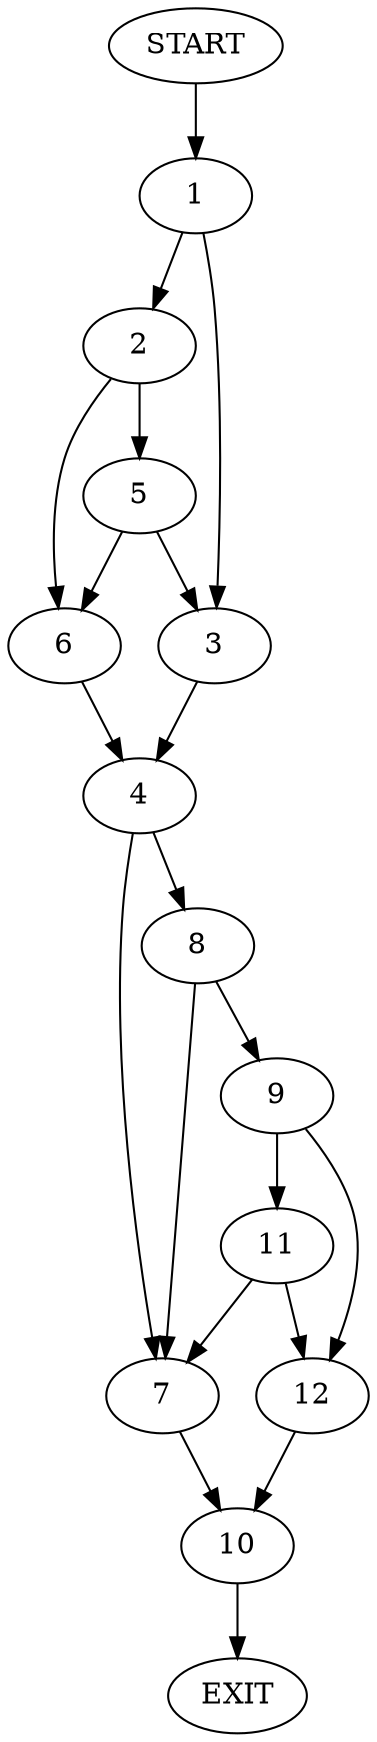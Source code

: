 digraph {
0 [label="START"]
13 [label="EXIT"]
0 -> 1
1 -> 2
1 -> 3
3 -> 4
2 -> 5
2 -> 6
6 -> 4
5 -> 3
5 -> 6
4 -> 7
4 -> 8
8 -> 7
8 -> 9
7 -> 10
9 -> 11
9 -> 12
11 -> 7
11 -> 12
12 -> 10
10 -> 13
}
